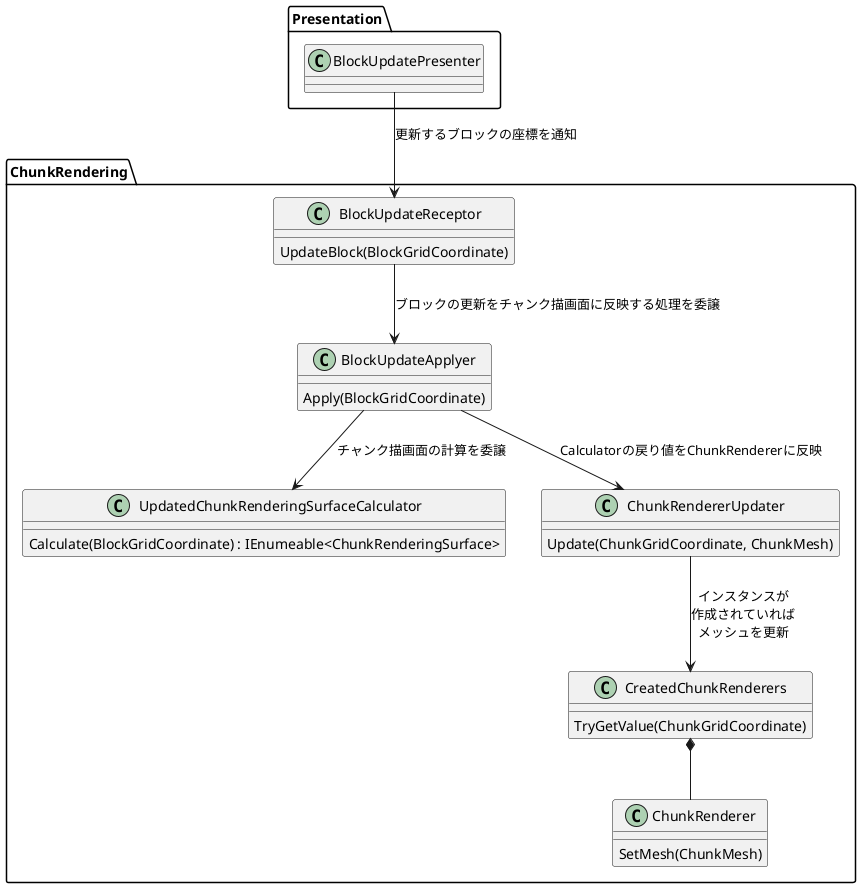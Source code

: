 @startuml

package Presentation {
    class BlockUpdatePresenter {

    }
}

package ChunkRendering {
    class BlockUpdateReceptor {
        UpdateBlock(BlockGridCoordinate)
    }

    class BlockUpdateApplyer {
        Apply(BlockGridCoordinate)
    }

    class UpdatedChunkRenderingSurfaceCalculator {
        Calculate(BlockGridCoordinate) : IEnumeable<ChunkRenderingSurface>
    }

    class ChunkRendererUpdater {
        Update(ChunkGridCoordinate, ChunkMesh)
    }

    class CreatedChunkRenderers {
        TryGetValue(ChunkGridCoordinate)
    }

    class ChunkRenderer {
        SetMesh(ChunkMesh)
    }
}

BlockUpdatePresenter --> BlockUpdateReceptor : "更新するブロックの座標を通知"

BlockUpdateReceptor --> BlockUpdateApplyer : "ブロックの更新をチャンク描画面に反映する処理を委譲"
BlockUpdateApplyer --> UpdatedChunkRenderingSurfaceCalculator : "チャンク描画面の計算を委譲"

BlockUpdateApplyer --> ChunkRendererUpdater : "Calculatorの戻り値をChunkRendererに反映"
ChunkRendererUpdater --> CreatedChunkRenderers : "インスタンスが\n作成されていれば\nメッシュを更新"
CreatedChunkRenderers *-- ChunkRenderer

@enduml